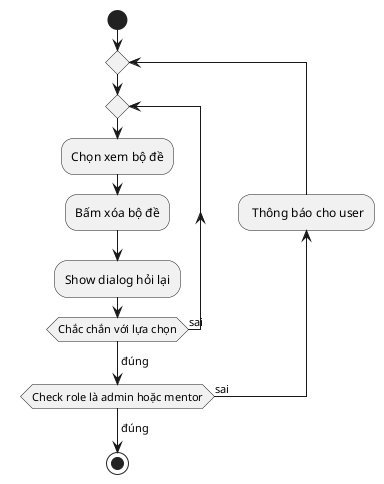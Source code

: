 @startuml XoaBoDeKiemTra
start
repeat
repeat
:Chọn xem bộ đề;
:Bấm xóa bộ đề;
:Show dialog hỏi lại;
repeat while (Chắc chắn với lựa chọn) is (sai)
->đúng;
backward: Thông báo cho user;
repeat while (Check role là admin hoặc mentor) is (sai)
->đúng;
stop
@enduml